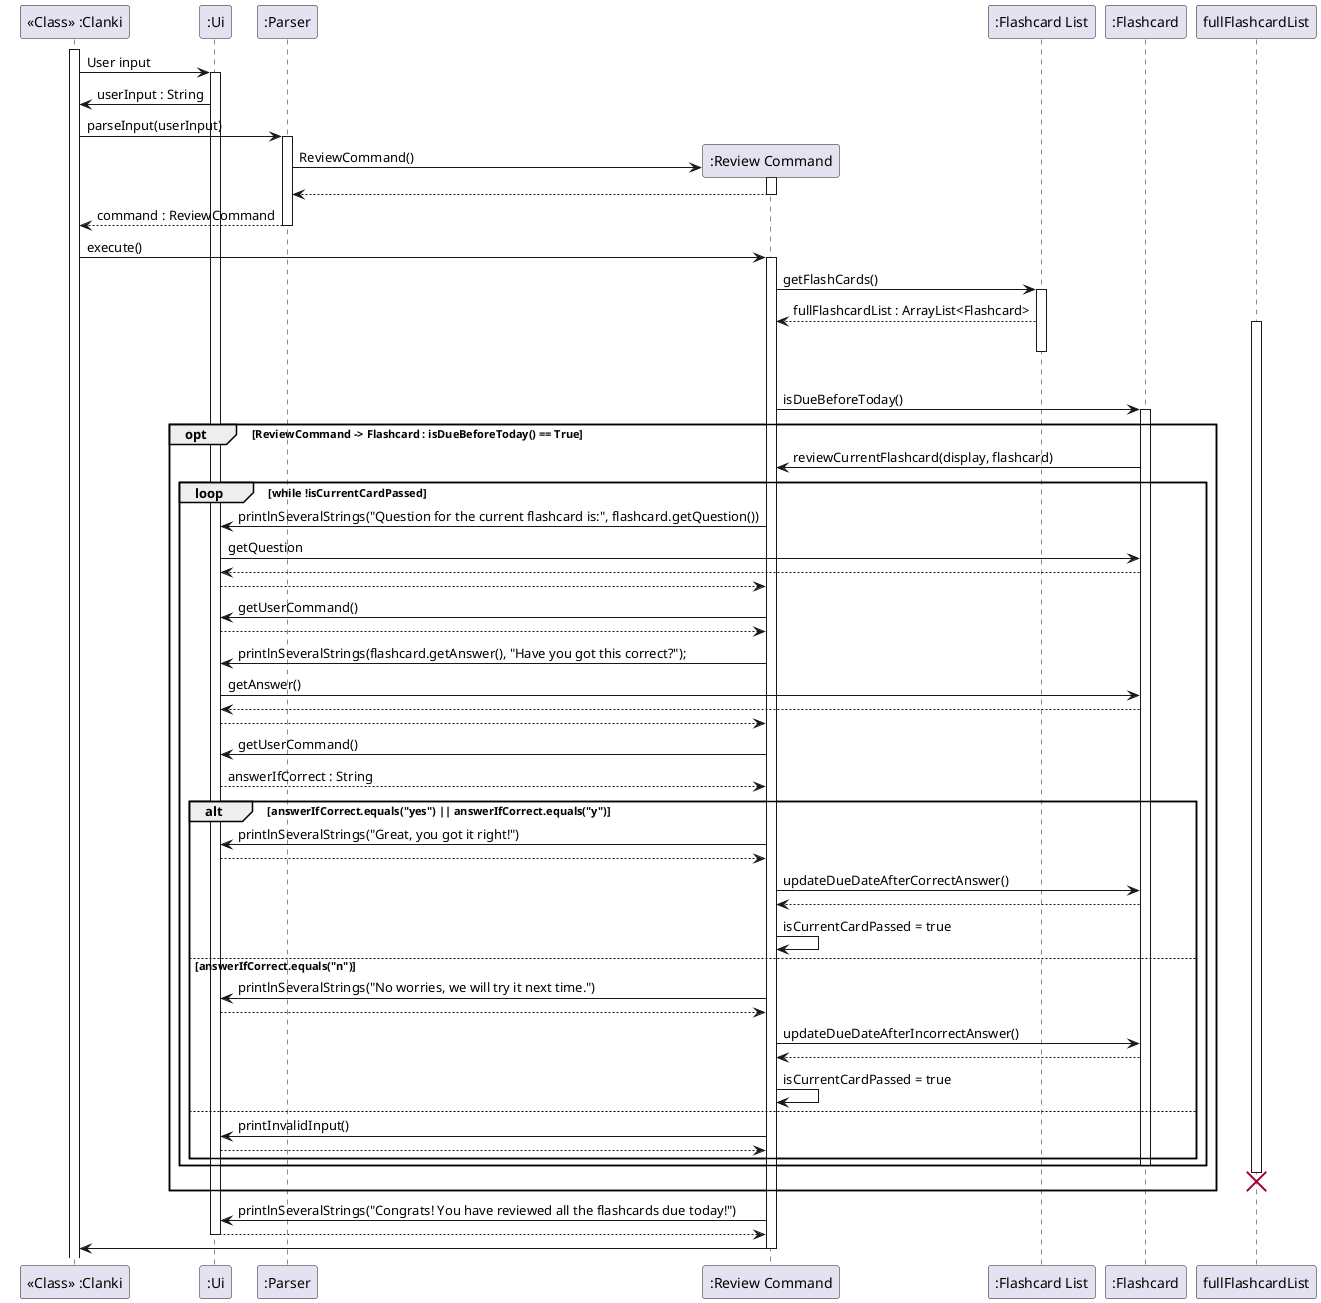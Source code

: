 @startuml
'https://plantuml.com/sequence-diagram

participant "<<Class>> :Clanki" as Main
participant ":Ui" as Ui
participant ":Parser" as Parser
participant ":Review Command" as ReviewCommand
participant ":Flashcard List" as FlashcardList
participant ":Flashcard" as Flashcard

activate Main
Main -> Ui : User input
activate Ui

Ui -> Main : userInput : String

Main -> Parser : parseInput(userInput)
activate Parser

create ReviewCommand
Parser -> ReviewCommand : ReviewCommand()
activate ReviewCommand

ReviewCommand --> Parser
deactivate ReviewCommand

Parser --> Main : command : ReviewCommand
deactivate Parser

Main -> ReviewCommand : execute()
activate ReviewCommand

ReviewCommand -> FlashcardList : getFlashCards()
activate FlashcardList

FlashcardList --> ReviewCommand : fullFlashcardList : ArrayList<Flashcard>
activate fullFlashcardList
deactivate FlashcardList

loop until fullFlashcardList has been fully iterated
    ReviewCommand -> Flashcard : isDueBeforeToday()
    activate Flashcard
    opt ReviewCommand -> Flashcard : isDueBeforeToday() == True
        Flashcard -> ReviewCommand : reviewCurrentFlashcard(display, flashcard)
        loop while !isCurrentCardPassed
            ReviewCommand -> Ui : printlnSeveralStrings("Question for the current flashcard is:", flashcard.getQuestion())
            Ui -> Flashcard : getQuestion
            Flashcard --> Ui
            Ui --> ReviewCommand
            ReviewCommand -> Ui : getUserCommand()
            Ui --> ReviewCommand
            ReviewCommand -> Ui : printlnSeveralStrings(flashcard.getAnswer(), "Have you got this correct?");
            Ui -> Flashcard : getAnswer()
            Flashcard --> Ui
            Ui --> ReviewCommand
            ReviewCommand -> Ui : getUserCommand()
            Ui --> ReviewCommand : answerIfCorrect : String
            alt answerIfCorrect.equals("yes") || answerIfCorrect.equals("y")
                ReviewCommand -> Ui :printlnSeveralStrings("Great, you got it right!")
                Ui --> ReviewCommand
                ReviewCommand -> Flashcard : updateDueDateAfterCorrectAnswer()
                Flashcard --> ReviewCommand
                ReviewCommand -> ReviewCommand : isCurrentCardPassed = true
            else answerIfCorrect.equals("n")
                ReviewCommand -> Ui : printlnSeveralStrings("No worries, we will try it next time.")
                Ui --> ReviewCommand
                ReviewCommand -> Flashcard : updateDueDateAfterIncorrectAnswer()
                Flashcard --> ReviewCommand
                ReviewCommand -> ReviewCommand : isCurrentCardPassed = true
            else
                ReviewCommand -> Ui : printInvalidInput()
                Ui --> ReviewCommand
        end
    deactivate Flashcard
    end
destroy fullFlashcardList
end

ReviewCommand -> Ui : printlnSeveralStrings("Congrats! You have reviewed all the flashcards due today!")
Ui --> ReviewCommand
deactivate Ui
ReviewCommand -> Main
deactivate ReviewCommand

@enduml